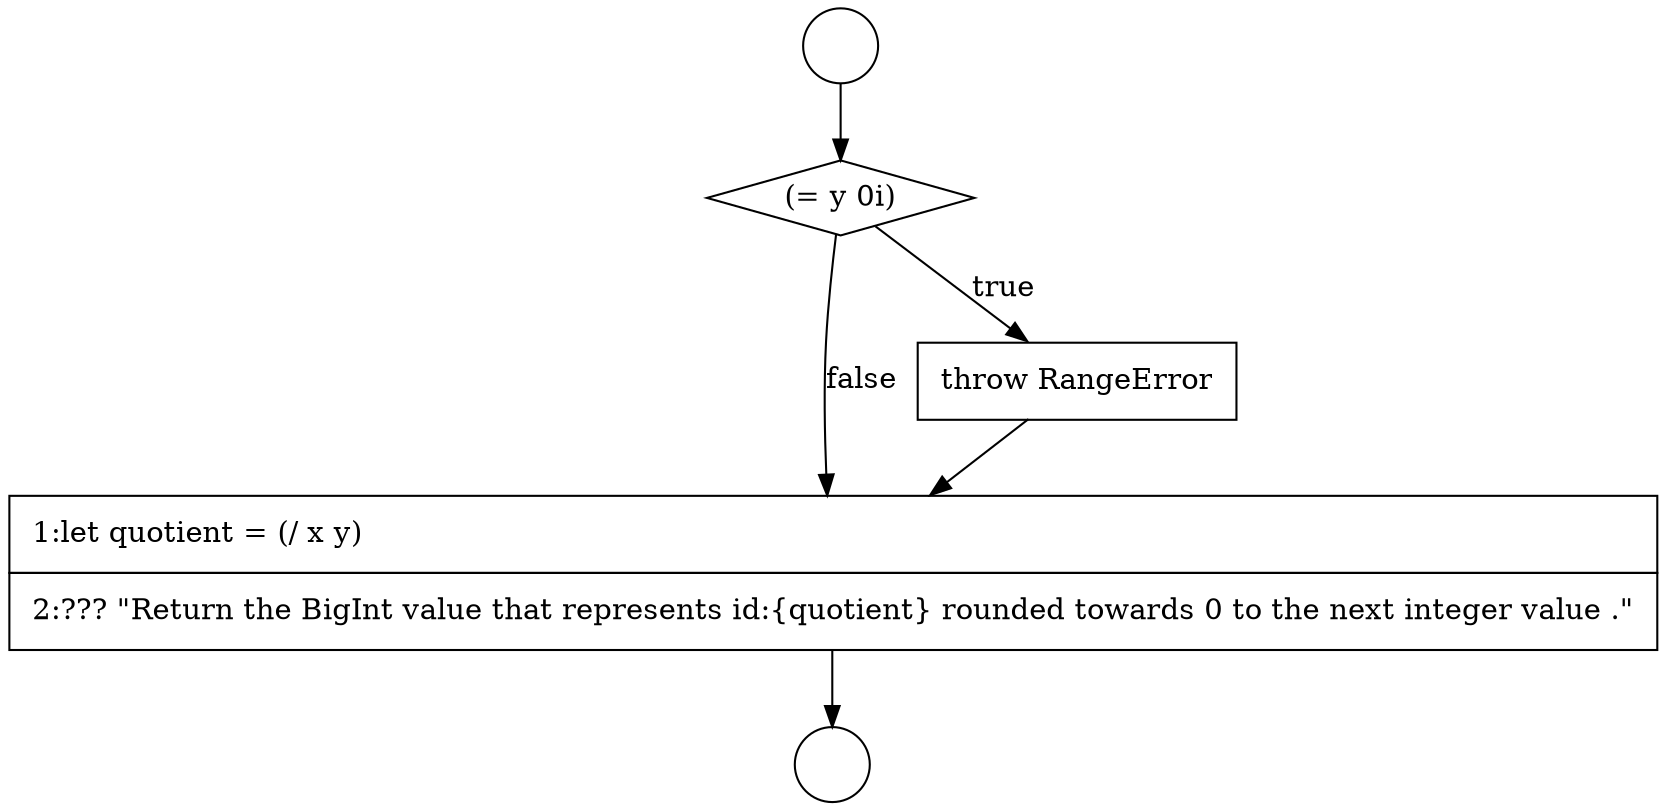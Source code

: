 digraph {
  node165 [shape=circle label=" " color="black" fillcolor="white" style=filled]
  node169 [shape=none, margin=0, label=<<font color="black">
    <table border="0" cellborder="1" cellspacing="0" cellpadding="10">
      <tr><td align="left">1:let quotient = (/ x y)</td></tr>
      <tr><td align="left">2:??? &quot;Return the BigInt value that represents id:{quotient} rounded towards 0 to the next integer value .&quot;</td></tr>
    </table>
  </font>> color="black" fillcolor="white" style=filled]
  node166 [shape=circle label=" " color="black" fillcolor="white" style=filled]
  node167 [shape=diamond, label=<<font color="black">(= y 0i)</font>> color="black" fillcolor="white" style=filled]
  node168 [shape=none, margin=0, label=<<font color="black">
    <table border="0" cellborder="1" cellspacing="0" cellpadding="10">
      <tr><td align="left">throw RangeError</td></tr>
    </table>
  </font>> color="black" fillcolor="white" style=filled]
  node165 -> node167 [ color="black"]
  node167 -> node168 [label=<<font color="black">true</font>> color="black"]
  node167 -> node169 [label=<<font color="black">false</font>> color="black"]
  node168 -> node169 [ color="black"]
  node169 -> node166 [ color="black"]
}
